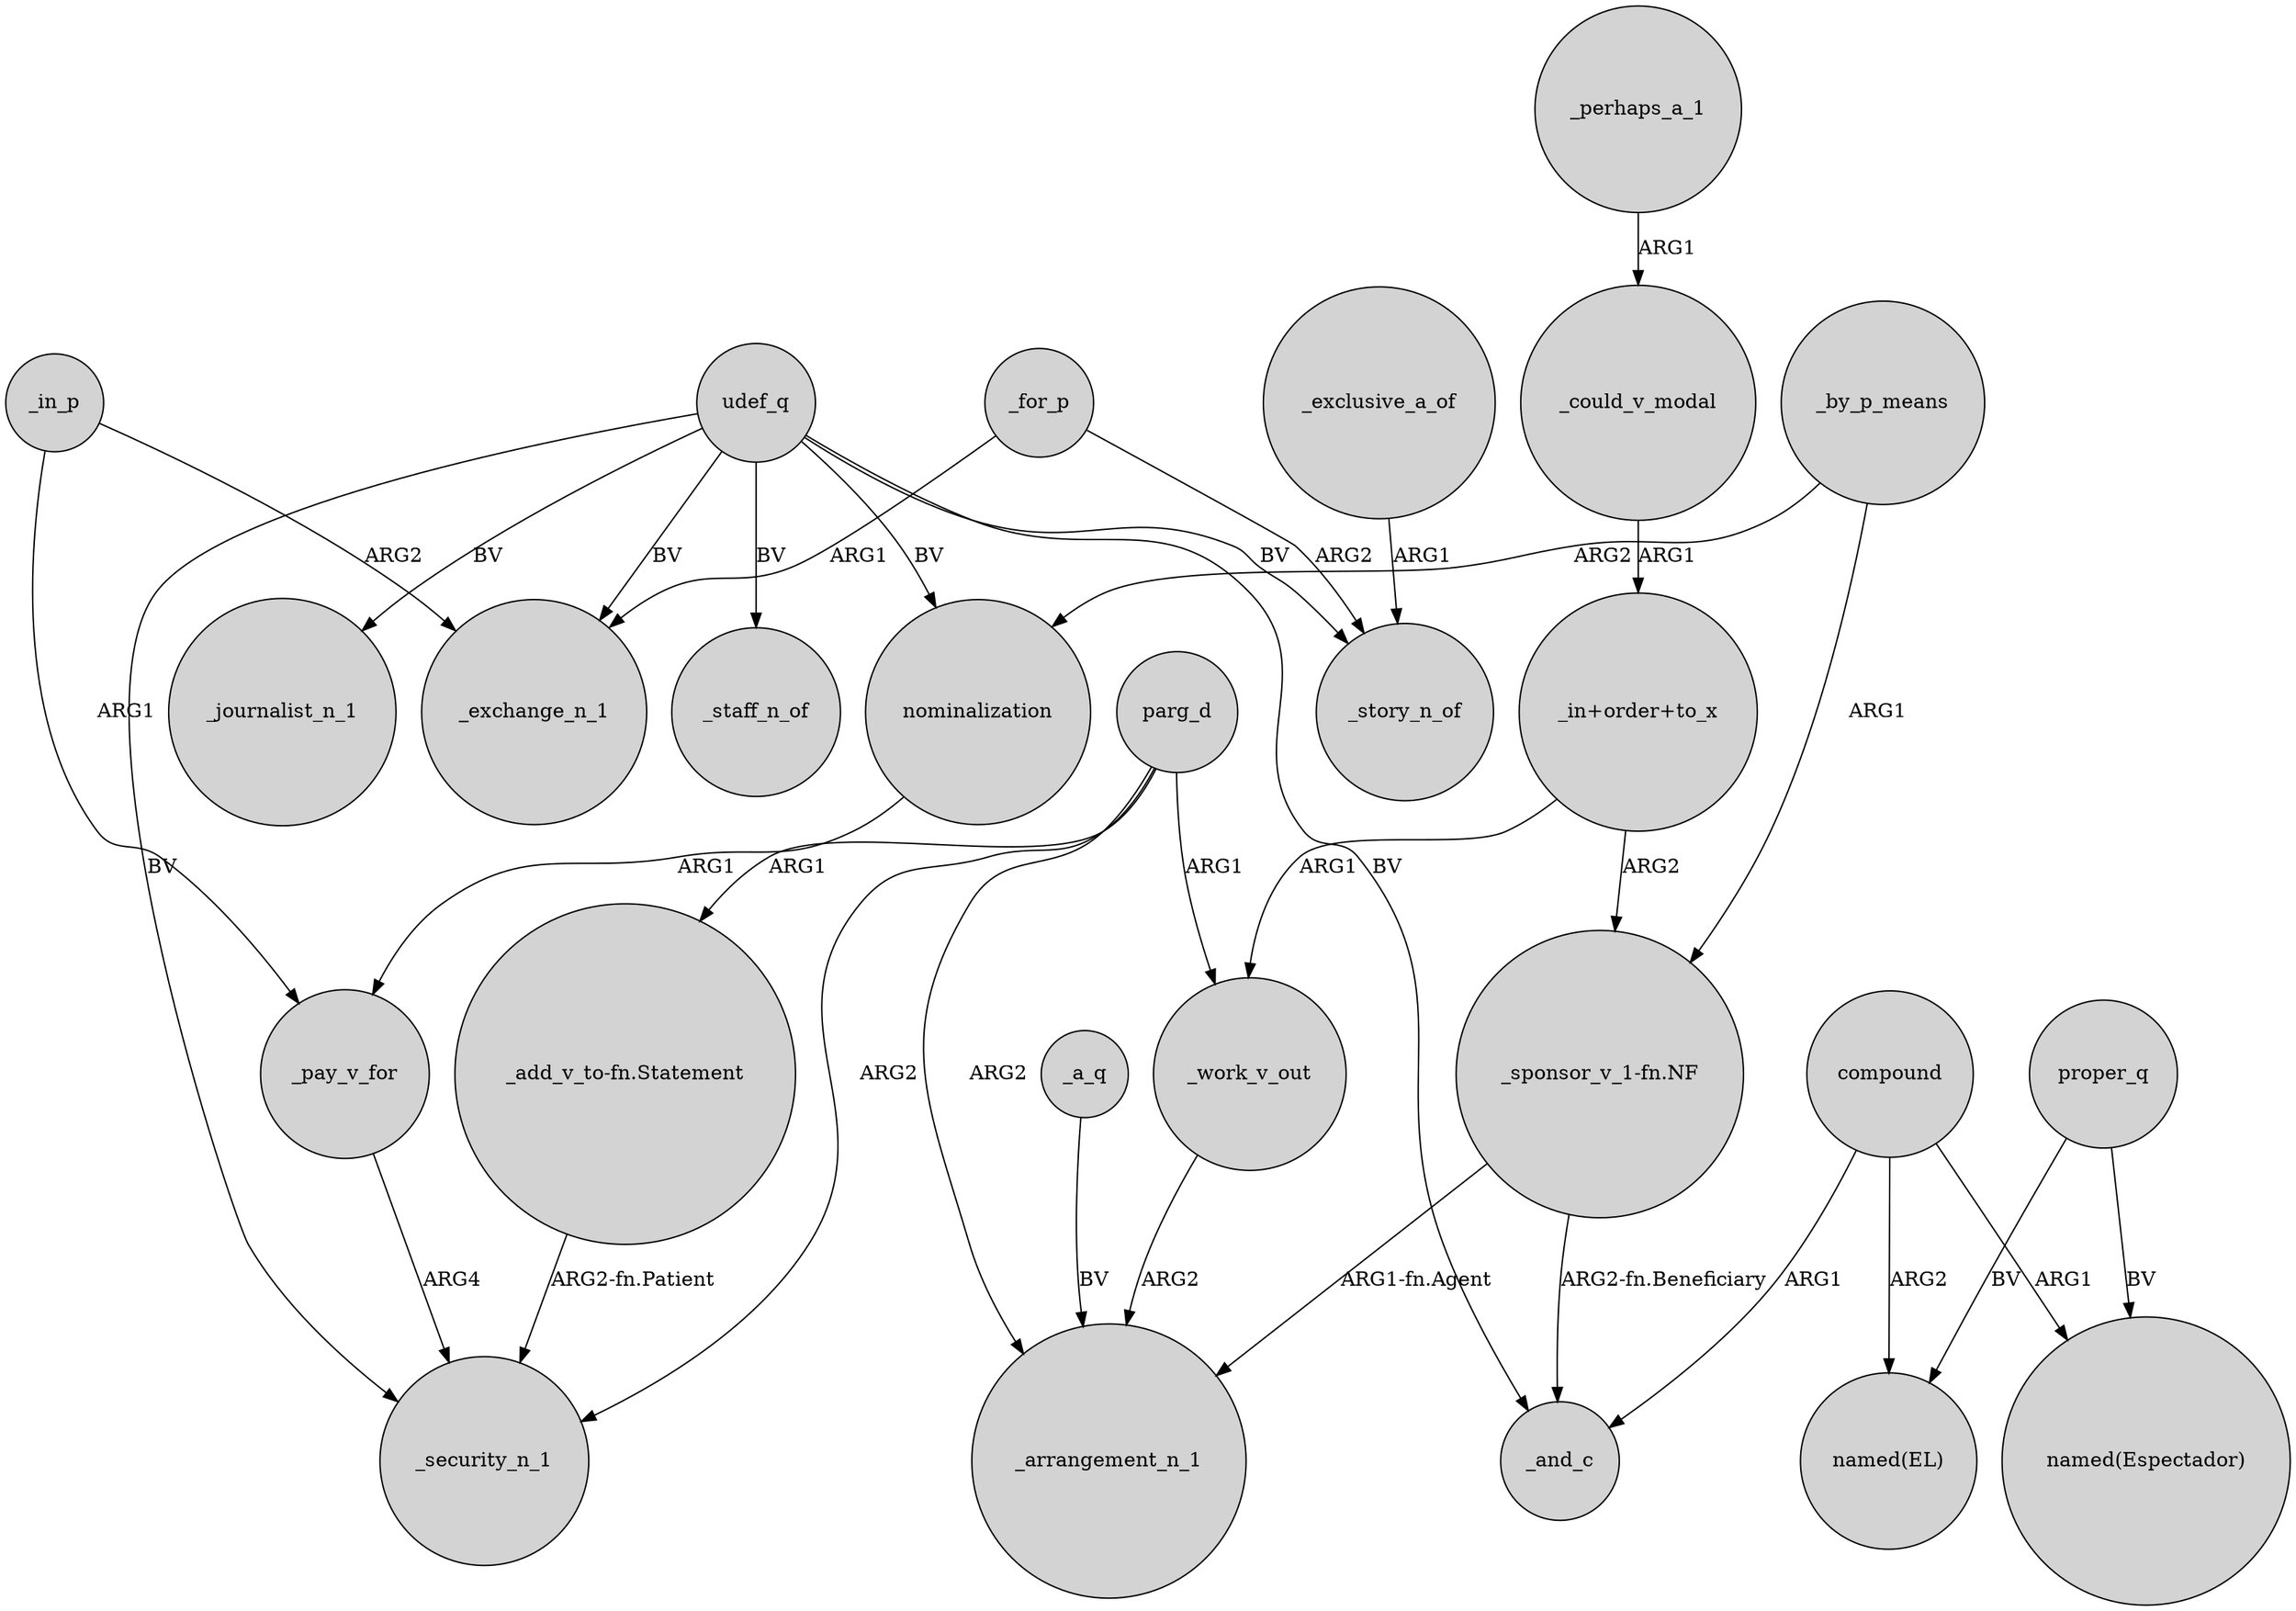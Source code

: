 digraph {
	node [shape=circle style=filled]
	_by_p_means -> nominalization [label=ARG2]
	proper_q -> "named(EL)" [label=BV]
	_for_p -> _story_n_of [label=ARG2]
	"_in+order+to_x" -> "_sponsor_v_1-fn.NF" [label=ARG2]
	udef_q -> _journalist_n_1 [label=BV]
	udef_q -> _staff_n_of [label=BV]
	_could_v_modal -> "_in+order+to_x" [label=ARG1]
	udef_q -> _story_n_of [label=BV]
	_perhaps_a_1 -> _could_v_modal [label=ARG1]
	_exclusive_a_of -> _story_n_of [label=ARG1]
	parg_d -> "_add_v_to-fn.Statement" [label=ARG1]
	parg_d -> _security_n_1 [label=ARG2]
	_for_p -> _exchange_n_1 [label=ARG1]
	_pay_v_for -> _security_n_1 [label=ARG4]
	"_sponsor_v_1-fn.NF" -> _and_c [label="ARG2-fn.Beneficiary"]
	_by_p_means -> "_sponsor_v_1-fn.NF" [label=ARG1]
	"_sponsor_v_1-fn.NF" -> _arrangement_n_1 [label="ARG1-fn.Agent"]
	nominalization -> _pay_v_for [label=ARG1]
	proper_q -> "named(Espectador)" [label=BV]
	compound -> _and_c [label=ARG1]
	udef_q -> nominalization [label=BV]
	parg_d -> _work_v_out [label=ARG1]
	compound -> "named(EL)" [label=ARG2]
	_in_p -> _exchange_n_1 [label=ARG2]
	parg_d -> _arrangement_n_1 [label=ARG2]
	compound -> "named(Espectador)" [label=ARG1]
	"_in+order+to_x" -> _work_v_out [label=ARG1]
	_a_q -> _arrangement_n_1 [label=BV]
	udef_q -> _exchange_n_1 [label=BV]
	udef_q -> _and_c [label=BV]
	"_add_v_to-fn.Statement" -> _security_n_1 [label="ARG2-fn.Patient"]
	_work_v_out -> _arrangement_n_1 [label=ARG2]
	udef_q -> _security_n_1 [label=BV]
	_in_p -> _pay_v_for [label=ARG1]
}
